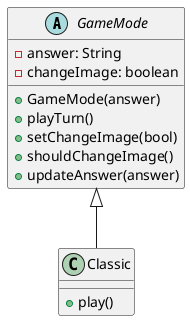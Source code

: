 @startuml
abstract class GameMode{
    - answer: String
    - changeImage: boolean
    + GameMode(answer)
    + playTurn()
    + setChangeImage(bool)
    + shouldChangeImage()
    + updateAnswer(answer)
}
class Classic {
    + play()
}
GameMode <|-- Classic
@enduml